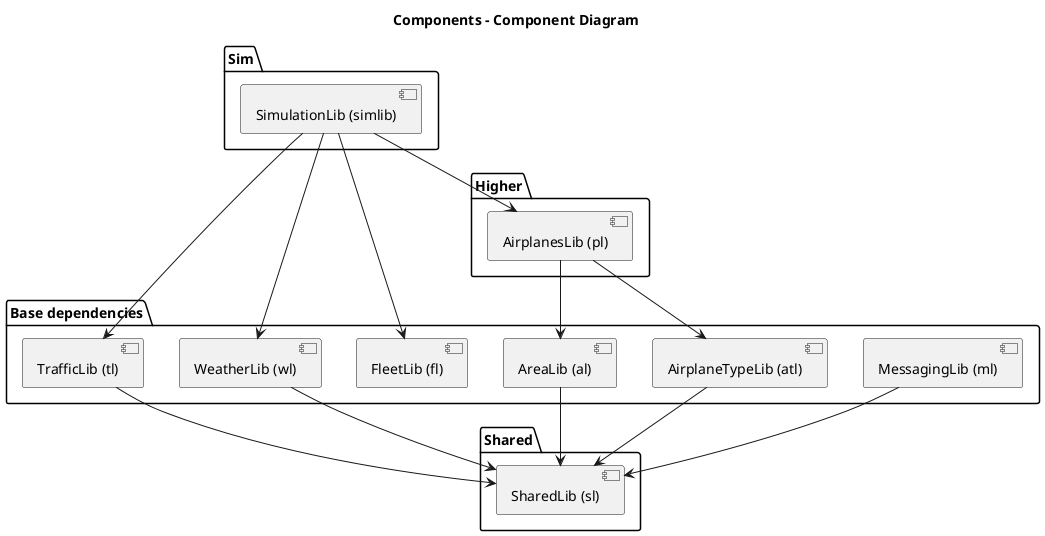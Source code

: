@startuml

title Components - Component Diagram

package Shared{
  [SharedLib (sl)] as sl
}

package "Base dependencies"{
  [AreaLib (al)] as al
  [AirplaneTypeLib (atl)] as atl
  [TrafficLib (tl)] as tl
  [FleetLib (fl)] as fl
  [WeatherLib (wl)] as wl
  [MessagingLib (ml)] as ml
}

package "Higher"{
  [AirplanesLib (pl)] as pl
}

package "Sim"{
  [SimulationLib (simlib)] as simlib
}

sl <-up- wl
sl <-up- al
sl <-up- atl
sl <-up- tl
sl <-up- ml

atl <-up- pl

al <-up- pl

pl <-up-simlib

tl <-up- simlib

wl <-up- simlib

fl <-up- simlib



@enduml
